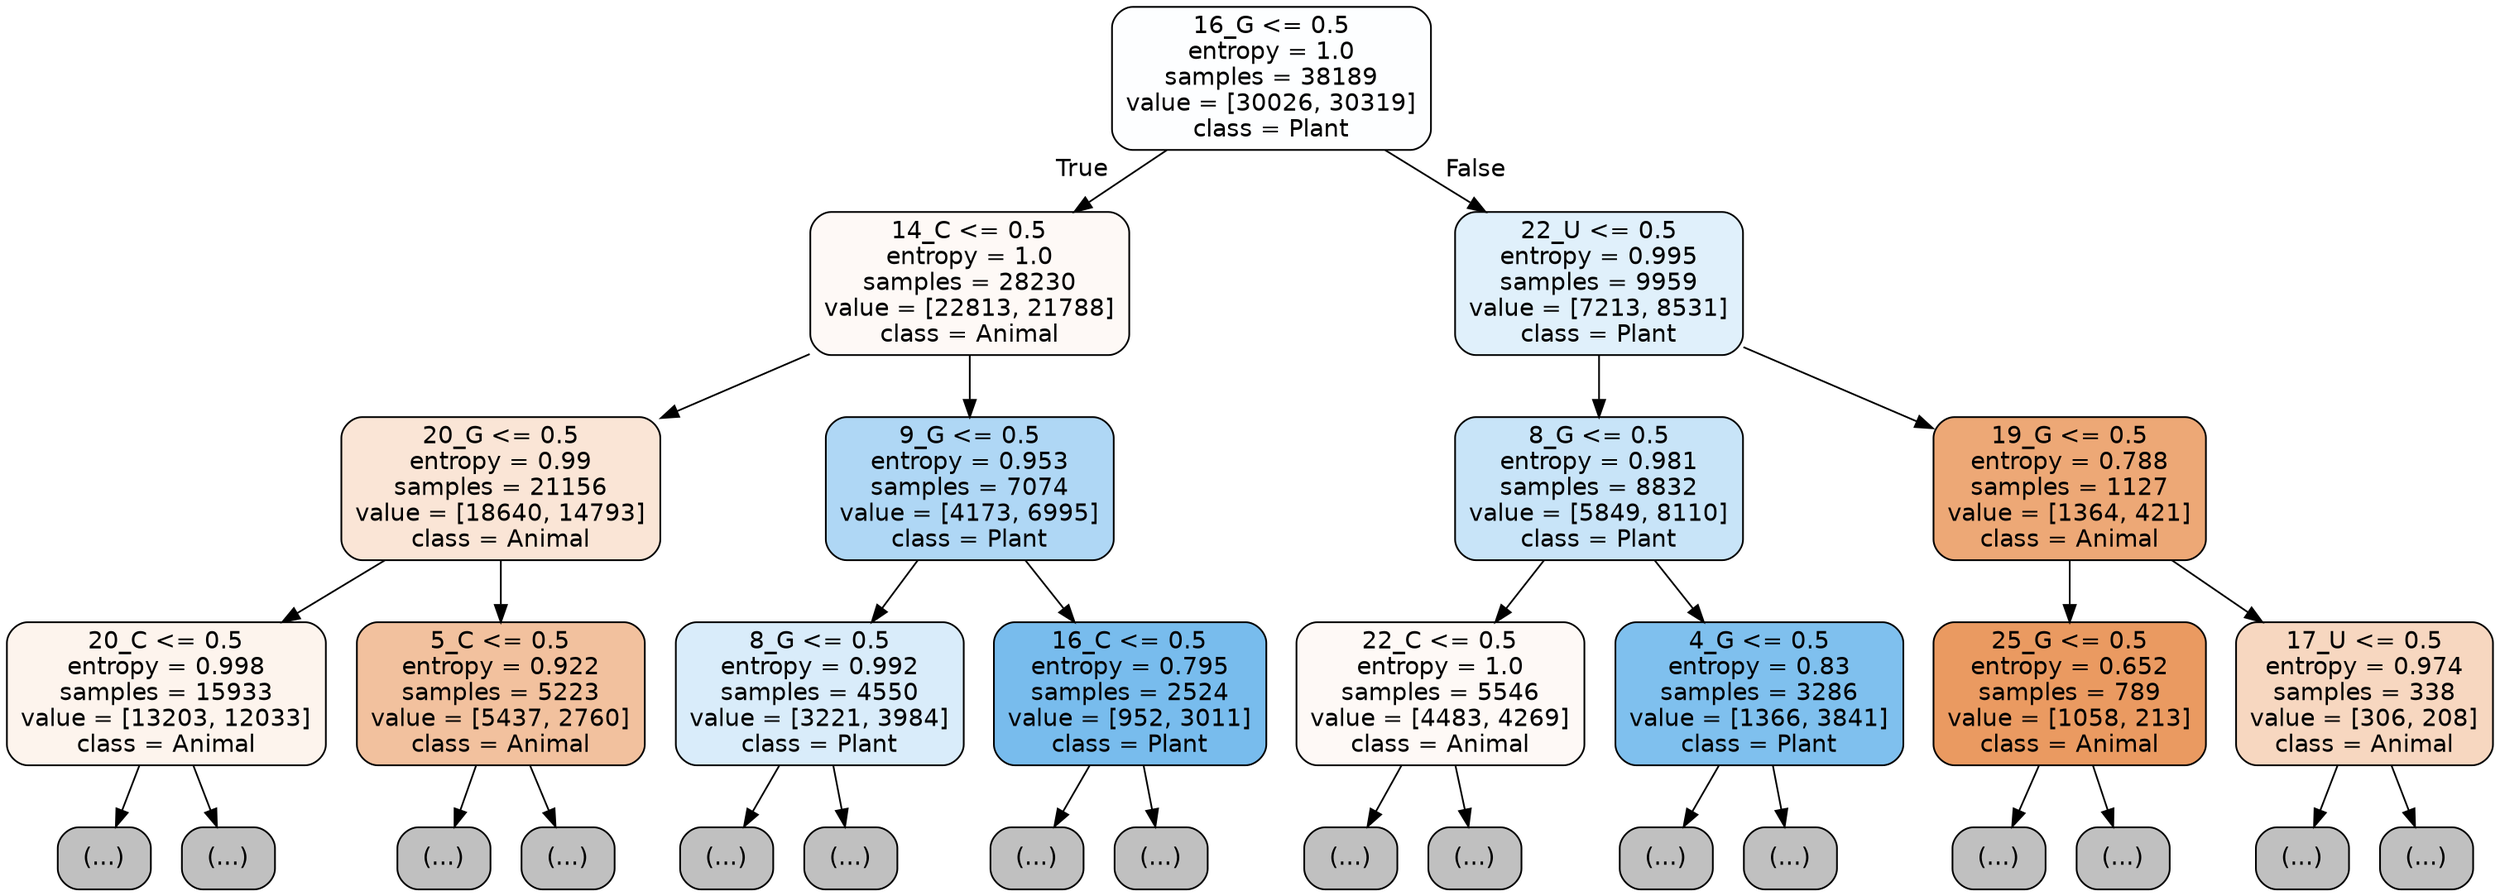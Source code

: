 digraph Tree {
node [shape=box, style="filled, rounded", color="black", fontname="helvetica"] ;
edge [fontname="helvetica"] ;
0 [label="16_G <= 0.5\nentropy = 1.0\nsamples = 38189\nvalue = [30026, 30319]\nclass = Plant", fillcolor="#fdfeff"] ;
1 [label="14_C <= 0.5\nentropy = 1.0\nsamples = 28230\nvalue = [22813, 21788]\nclass = Animal", fillcolor="#fef9f6"] ;
0 -> 1 [labeldistance=2.5, labelangle=45, headlabel="True"] ;
2 [label="20_G <= 0.5\nentropy = 0.99\nsamples = 21156\nvalue = [18640, 14793]\nclass = Animal", fillcolor="#fae5d6"] ;
1 -> 2 ;
3 [label="20_C <= 0.5\nentropy = 0.998\nsamples = 15933\nvalue = [13203, 12033]\nclass = Animal", fillcolor="#fdf4ed"] ;
2 -> 3 ;
4 [label="(...)", fillcolor="#C0C0C0"] ;
3 -> 4 ;
5029 [label="(...)", fillcolor="#C0C0C0"] ;
3 -> 5029 ;
7354 [label="5_C <= 0.5\nentropy = 0.922\nsamples = 5223\nvalue = [5437, 2760]\nclass = Animal", fillcolor="#f2c19e"] ;
2 -> 7354 ;
7355 [label="(...)", fillcolor="#C0C0C0"] ;
7354 -> 7355 ;
9412 [label="(...)", fillcolor="#C0C0C0"] ;
7354 -> 9412 ;
9945 [label="9_G <= 0.5\nentropy = 0.953\nsamples = 7074\nvalue = [4173, 6995]\nclass = Plant", fillcolor="#afd7f5"] ;
1 -> 9945 ;
9946 [label="8_G <= 0.5\nentropy = 0.992\nsamples = 4550\nvalue = [3221, 3984]\nclass = Plant", fillcolor="#d9ecfa"] ;
9945 -> 9946 ;
9947 [label="(...)", fillcolor="#C0C0C0"] ;
9946 -> 9947 ;
11372 [label="(...)", fillcolor="#C0C0C0"] ;
9946 -> 11372 ;
11857 [label="16_C <= 0.5\nentropy = 0.795\nsamples = 2524\nvalue = [952, 3011]\nclass = Plant", fillcolor="#78bced"] ;
9945 -> 11857 ;
11858 [label="(...)", fillcolor="#C0C0C0"] ;
11857 -> 11858 ;
12309 [label="(...)", fillcolor="#C0C0C0"] ;
11857 -> 12309 ;
12518 [label="22_U <= 0.5\nentropy = 0.995\nsamples = 9959\nvalue = [7213, 8531]\nclass = Plant", fillcolor="#e0f0fb"] ;
0 -> 12518 [labeldistance=2.5, labelangle=-45, headlabel="False"] ;
12519 [label="8_G <= 0.5\nentropy = 0.981\nsamples = 8832\nvalue = [5849, 8110]\nclass = Plant", fillcolor="#c8e4f8"] ;
12518 -> 12519 ;
12520 [label="22_C <= 0.5\nentropy = 1.0\nsamples = 5546\nvalue = [4483, 4269]\nclass = Animal", fillcolor="#fef9f6"] ;
12519 -> 12520 ;
12521 [label="(...)", fillcolor="#C0C0C0"] ;
12520 -> 12521 ;
15008 [label="(...)", fillcolor="#C0C0C0"] ;
12520 -> 15008 ;
15317 [label="4_G <= 0.5\nentropy = 0.83\nsamples = 3286\nvalue = [1366, 3841]\nclass = Plant", fillcolor="#7fc0ee"] ;
12519 -> 15317 ;
15318 [label="(...)", fillcolor="#C0C0C0"] ;
15317 -> 15318 ;
16075 [label="(...)", fillcolor="#C0C0C0"] ;
15317 -> 16075 ;
16408 [label="19_G <= 0.5\nentropy = 0.788\nsamples = 1127\nvalue = [1364, 421]\nclass = Animal", fillcolor="#eda876"] ;
12518 -> 16408 ;
16409 [label="25_G <= 0.5\nentropy = 0.652\nsamples = 789\nvalue = [1058, 213]\nclass = Animal", fillcolor="#ea9a61"] ;
16408 -> 16409 ;
16410 [label="(...)", fillcolor="#C0C0C0"] ;
16409 -> 16410 ;
16777 [label="(...)", fillcolor="#C0C0C0"] ;
16409 -> 16777 ;
16778 [label="17_U <= 0.5\nentropy = 0.974\nsamples = 338\nvalue = [306, 208]\nclass = Animal", fillcolor="#f7d7c0"] ;
16408 -> 16778 ;
16779 [label="(...)", fillcolor="#C0C0C0"] ;
16778 -> 16779 ;
16884 [label="(...)", fillcolor="#C0C0C0"] ;
16778 -> 16884 ;
}
